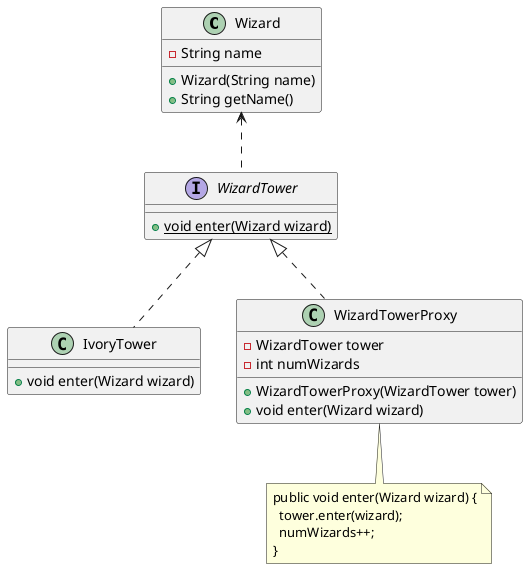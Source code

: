 @startuml
class Wizard {
  - String name
  + Wizard(String name)
  + String getName()
}

interface WizardTower {
  + {static} void enter(Wizard wizard)
}

Wizard <.. WizardTower

class IvoryTower {
  + void enter(Wizard wizard)
}

WizardTower <|.. IvoryTower

class WizardTowerProxy {
  - WizardTower tower
  - int numWizards
  + WizardTowerProxy(WizardTower tower)
  + void enter(Wizard wizard)
}
note bottom
public void enter(Wizard wizard) {
  tower.enter(wizard);
  numWizards++;
}
end note

WizardTower <|.. WizardTowerProxy

@enduml
